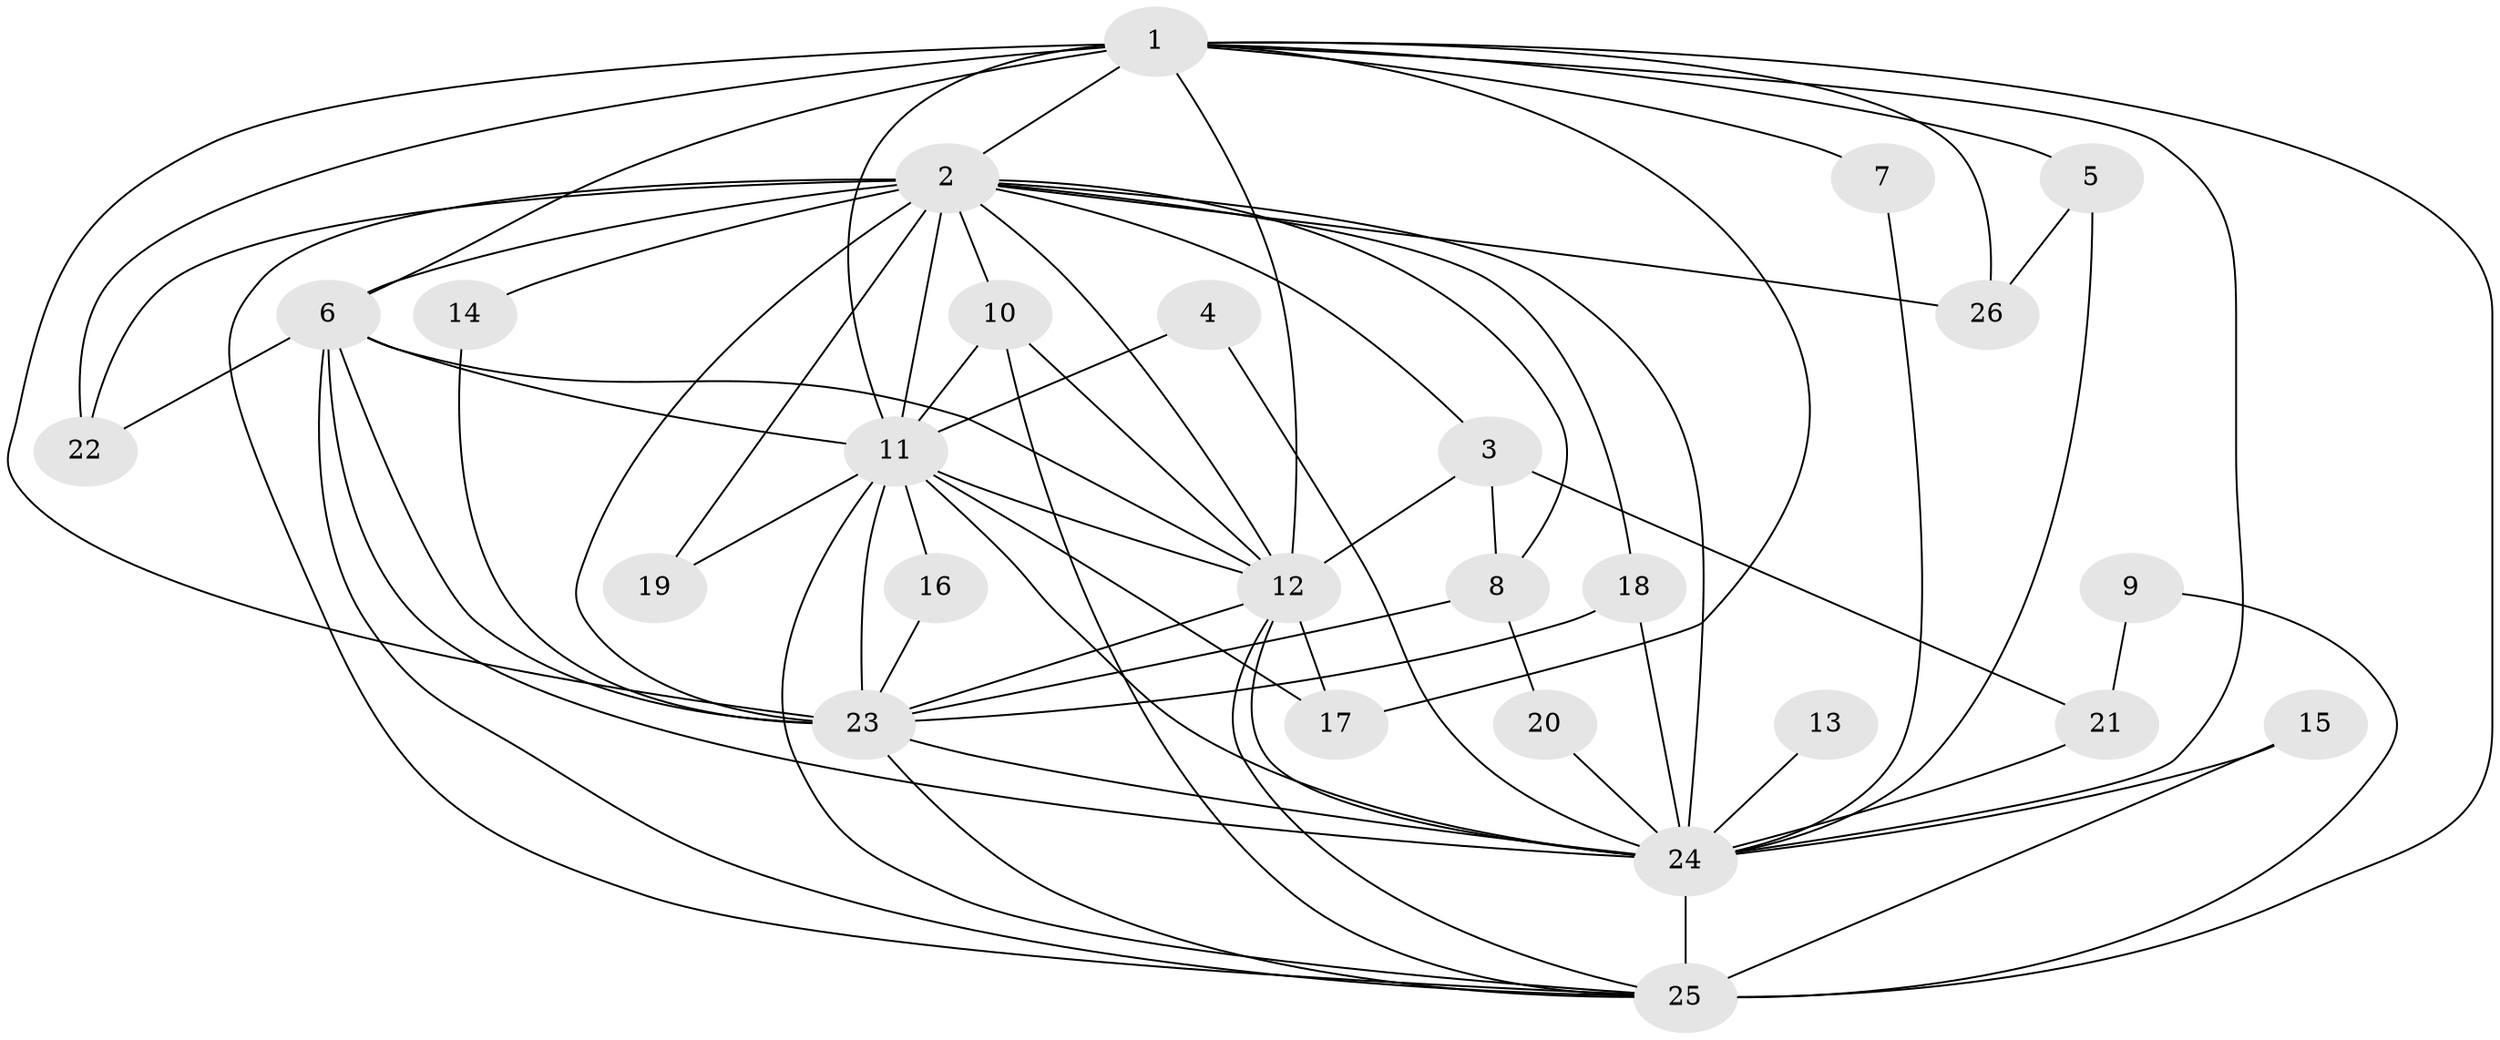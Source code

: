 // original degree distribution, {13: 0.019230769230769232, 16: 0.019230769230769232, 15: 0.057692307692307696, 12: 0.019230769230769232, 23: 0.019230769230769232, 14: 0.038461538461538464, 17: 0.019230769230769232, 5: 0.019230769230769232, 4: 0.07692307692307693, 2: 0.5384615384615384, 3: 0.17307692307692307}
// Generated by graph-tools (version 1.1) at 2025/01/03/09/25 03:01:33]
// undirected, 26 vertices, 70 edges
graph export_dot {
graph [start="1"]
  node [color=gray90,style=filled];
  1;
  2;
  3;
  4;
  5;
  6;
  7;
  8;
  9;
  10;
  11;
  12;
  13;
  14;
  15;
  16;
  17;
  18;
  19;
  20;
  21;
  22;
  23;
  24;
  25;
  26;
  1 -- 2 [weight=4.0];
  1 -- 5 [weight=1.0];
  1 -- 6 [weight=3.0];
  1 -- 7 [weight=1.0];
  1 -- 11 [weight=2.0];
  1 -- 12 [weight=3.0];
  1 -- 17 [weight=1.0];
  1 -- 22 [weight=1.0];
  1 -- 23 [weight=3.0];
  1 -- 24 [weight=3.0];
  1 -- 25 [weight=3.0];
  1 -- 26 [weight=1.0];
  2 -- 3 [weight=2.0];
  2 -- 6 [weight=2.0];
  2 -- 8 [weight=1.0];
  2 -- 10 [weight=1.0];
  2 -- 11 [weight=2.0];
  2 -- 12 [weight=2.0];
  2 -- 14 [weight=2.0];
  2 -- 18 [weight=1.0];
  2 -- 19 [weight=2.0];
  2 -- 22 [weight=1.0];
  2 -- 23 [weight=3.0];
  2 -- 24 [weight=2.0];
  2 -- 25 [weight=2.0];
  2 -- 26 [weight=1.0];
  3 -- 8 [weight=1.0];
  3 -- 12 [weight=1.0];
  3 -- 21 [weight=1.0];
  4 -- 11 [weight=1.0];
  4 -- 24 [weight=2.0];
  5 -- 24 [weight=1.0];
  5 -- 26 [weight=1.0];
  6 -- 11 [weight=1.0];
  6 -- 12 [weight=1.0];
  6 -- 22 [weight=2.0];
  6 -- 23 [weight=1.0];
  6 -- 24 [weight=1.0];
  6 -- 25 [weight=1.0];
  7 -- 24 [weight=1.0];
  8 -- 20 [weight=1.0];
  8 -- 23 [weight=1.0];
  9 -- 21 [weight=1.0];
  9 -- 25 [weight=2.0];
  10 -- 11 [weight=1.0];
  10 -- 12 [weight=1.0];
  10 -- 25 [weight=1.0];
  11 -- 12 [weight=1.0];
  11 -- 16 [weight=1.0];
  11 -- 17 [weight=1.0];
  11 -- 19 [weight=1.0];
  11 -- 23 [weight=2.0];
  11 -- 24 [weight=1.0];
  11 -- 25 [weight=1.0];
  12 -- 17 [weight=1.0];
  12 -- 23 [weight=1.0];
  12 -- 24 [weight=2.0];
  12 -- 25 [weight=1.0];
  13 -- 24 [weight=1.0];
  14 -- 23 [weight=1.0];
  15 -- 24 [weight=1.0];
  15 -- 25 [weight=1.0];
  16 -- 23 [weight=2.0];
  18 -- 23 [weight=1.0];
  18 -- 24 [weight=1.0];
  20 -- 24 [weight=1.0];
  21 -- 24 [weight=1.0];
  23 -- 24 [weight=1.0];
  23 -- 25 [weight=1.0];
  24 -- 25 [weight=2.0];
}
